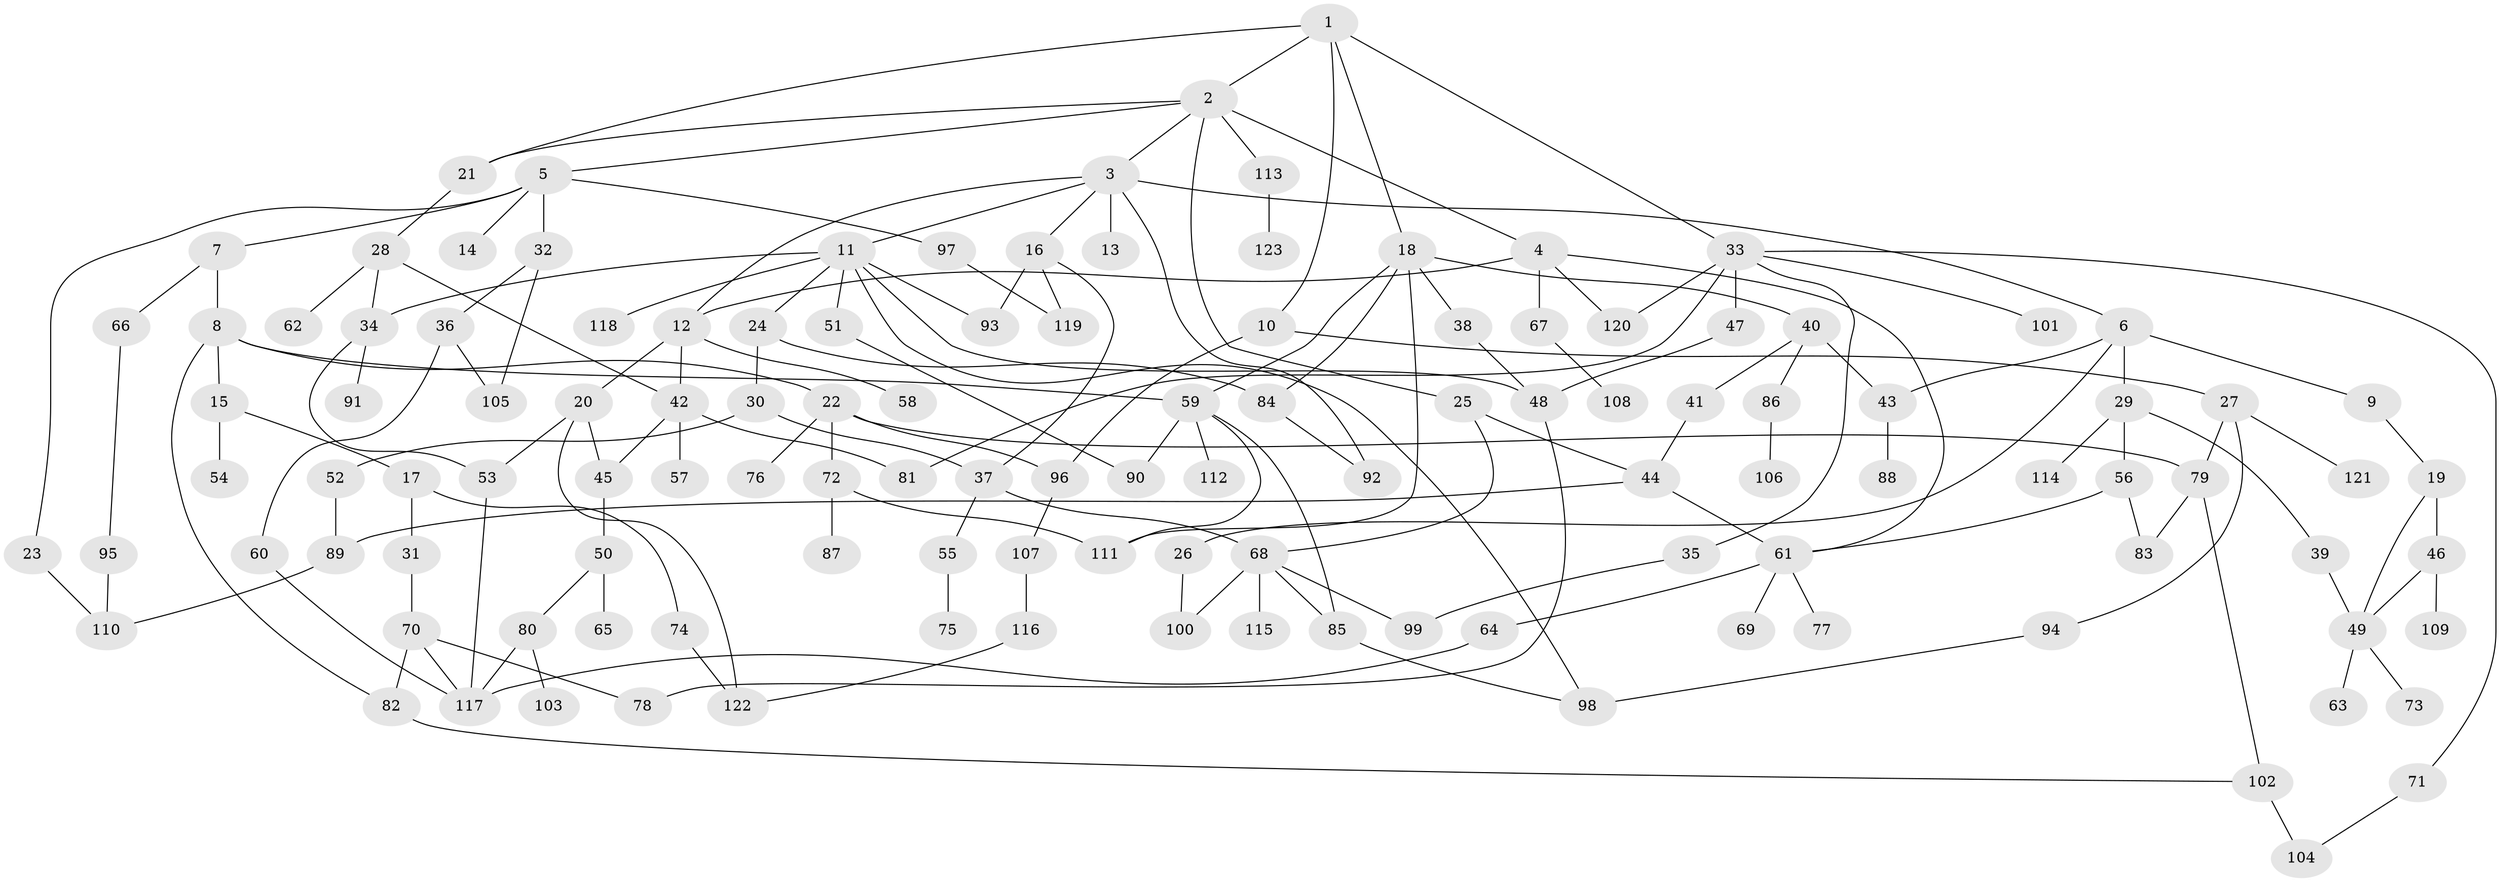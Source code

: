 // coarse degree distribution, {6: 0.08064516129032258, 5: 0.1774193548387097, 3: 0.1774193548387097, 2: 0.22580645161290322, 4: 0.16129032258064516, 1: 0.14516129032258066, 8: 0.016129032258064516, 7: 0.016129032258064516}
// Generated by graph-tools (version 1.1) at 2025/36/03/04/25 23:36:13]
// undirected, 123 vertices, 170 edges
graph export_dot {
  node [color=gray90,style=filled];
  1;
  2;
  3;
  4;
  5;
  6;
  7;
  8;
  9;
  10;
  11;
  12;
  13;
  14;
  15;
  16;
  17;
  18;
  19;
  20;
  21;
  22;
  23;
  24;
  25;
  26;
  27;
  28;
  29;
  30;
  31;
  32;
  33;
  34;
  35;
  36;
  37;
  38;
  39;
  40;
  41;
  42;
  43;
  44;
  45;
  46;
  47;
  48;
  49;
  50;
  51;
  52;
  53;
  54;
  55;
  56;
  57;
  58;
  59;
  60;
  61;
  62;
  63;
  64;
  65;
  66;
  67;
  68;
  69;
  70;
  71;
  72;
  73;
  74;
  75;
  76;
  77;
  78;
  79;
  80;
  81;
  82;
  83;
  84;
  85;
  86;
  87;
  88;
  89;
  90;
  91;
  92;
  93;
  94;
  95;
  96;
  97;
  98;
  99;
  100;
  101;
  102;
  103;
  104;
  105;
  106;
  107;
  108;
  109;
  110;
  111;
  112;
  113;
  114;
  115;
  116;
  117;
  118;
  119;
  120;
  121;
  122;
  123;
  1 -- 2;
  1 -- 10;
  1 -- 18;
  1 -- 33;
  1 -- 21;
  2 -- 3;
  2 -- 4;
  2 -- 5;
  2 -- 21;
  2 -- 25;
  2 -- 113;
  3 -- 6;
  3 -- 11;
  3 -- 12;
  3 -- 13;
  3 -- 16;
  3 -- 92;
  4 -- 67;
  4 -- 120;
  4 -- 12;
  4 -- 61;
  5 -- 7;
  5 -- 14;
  5 -- 23;
  5 -- 32;
  5 -- 97;
  6 -- 9;
  6 -- 26;
  6 -- 29;
  6 -- 43;
  7 -- 8;
  7 -- 66;
  8 -- 15;
  8 -- 22;
  8 -- 59;
  8 -- 82;
  9 -- 19;
  10 -- 27;
  10 -- 96;
  11 -- 24;
  11 -- 34;
  11 -- 51;
  11 -- 93;
  11 -- 98;
  11 -- 118;
  11 -- 48;
  12 -- 20;
  12 -- 42;
  12 -- 58;
  15 -- 17;
  15 -- 54;
  16 -- 37;
  16 -- 93;
  16 -- 119;
  17 -- 31;
  17 -- 74;
  18 -- 38;
  18 -- 40;
  18 -- 59;
  18 -- 111;
  18 -- 84;
  19 -- 46;
  19 -- 49;
  20 -- 53;
  20 -- 45;
  20 -- 122;
  21 -- 28;
  22 -- 72;
  22 -- 76;
  22 -- 96;
  22 -- 79;
  23 -- 110;
  24 -- 30;
  24 -- 84;
  25 -- 44;
  25 -- 68;
  26 -- 100;
  27 -- 79;
  27 -- 94;
  27 -- 121;
  28 -- 62;
  28 -- 34;
  28 -- 42;
  29 -- 39;
  29 -- 56;
  29 -- 114;
  30 -- 37;
  30 -- 52;
  31 -- 70;
  32 -- 36;
  32 -- 105;
  33 -- 35;
  33 -- 47;
  33 -- 71;
  33 -- 81;
  33 -- 101;
  33 -- 120;
  34 -- 91;
  34 -- 53;
  35 -- 99;
  36 -- 60;
  36 -- 105;
  37 -- 55;
  37 -- 68;
  38 -- 48;
  39 -- 49;
  40 -- 41;
  40 -- 43;
  40 -- 86;
  41 -- 44;
  42 -- 45;
  42 -- 57;
  42 -- 81;
  43 -- 88;
  44 -- 89;
  44 -- 61;
  45 -- 50;
  46 -- 49;
  46 -- 109;
  47 -- 48;
  48 -- 78;
  49 -- 63;
  49 -- 73;
  50 -- 65;
  50 -- 80;
  51 -- 90;
  52 -- 89;
  53 -- 117;
  55 -- 75;
  56 -- 61;
  56 -- 83;
  59 -- 85;
  59 -- 112;
  59 -- 111;
  59 -- 90;
  60 -- 117;
  61 -- 64;
  61 -- 69;
  61 -- 77;
  64 -- 117;
  66 -- 95;
  67 -- 108;
  68 -- 115;
  68 -- 99;
  68 -- 100;
  68 -- 85;
  70 -- 117;
  70 -- 78;
  70 -- 82;
  71 -- 104;
  72 -- 87;
  72 -- 111;
  74 -- 122;
  79 -- 83;
  79 -- 102;
  80 -- 103;
  80 -- 117;
  82 -- 102;
  84 -- 92;
  85 -- 98;
  86 -- 106;
  89 -- 110;
  94 -- 98;
  95 -- 110;
  96 -- 107;
  97 -- 119;
  102 -- 104;
  107 -- 116;
  113 -- 123;
  116 -- 122;
}

